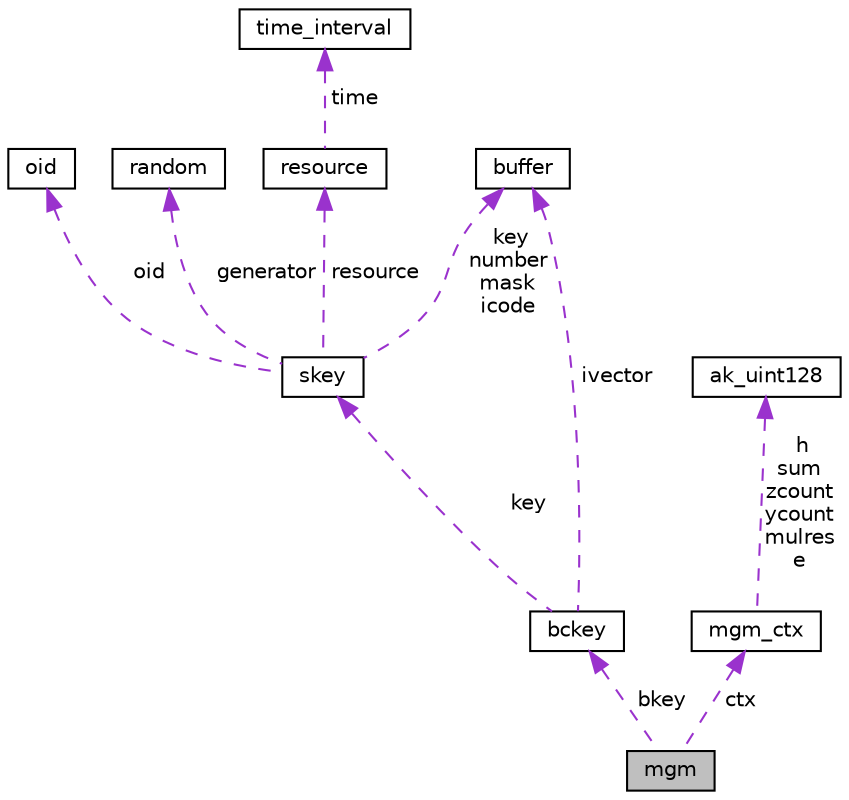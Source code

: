 digraph "mgm"
{
  edge [fontname="Helvetica",fontsize="10",labelfontname="Helvetica",labelfontsize="10"];
  node [fontname="Helvetica",fontsize="10",shape=record];
  Node1 [label="mgm",height=0.2,width=0.4,color="black", fillcolor="grey75", style="filled", fontcolor="black"];
  Node2 -> Node1 [dir="back",color="darkorchid3",fontsize="10",style="dashed",label=" bkey" ,fontname="Helvetica"];
  Node2 [label="bckey",height=0.2,width=0.4,color="black", fillcolor="white", style="filled",URL="$structbckey.html",tooltip="Секретный ключ блочного алгоритма шифрования. "];
  Node3 -> Node2 [dir="back",color="darkorchid3",fontsize="10",style="dashed",label=" key" ,fontname="Helvetica"];
  Node3 [label="skey",height=0.2,width=0.4,color="black", fillcolor="white", style="filled",URL="$structskey.html",tooltip="Структура секретного ключа – базовый набор данных и методов контроля. "];
  Node4 -> Node3 [dir="back",color="darkorchid3",fontsize="10",style="dashed",label=" oid" ,fontname="Helvetica"];
  Node4 [label="oid",height=0.2,width=0.4,color="black", fillcolor="white", style="filled",URL="$structoid.html",tooltip="Класс для хранения идентификаторов объектов (криптографических механизмов) и их данных. "];
  Node5 -> Node3 [dir="back",color="darkorchid3",fontsize="10",style="dashed",label=" generator" ,fontname="Helvetica"];
  Node5 [label="random",height=0.2,width=0.4,color="black", fillcolor="white", style="filled",URL="$structrandom.html",tooltip="Класс, реализующий произвольный генератор псевдо-случайных чисел. "];
  Node6 -> Node3 [dir="back",color="darkorchid3",fontsize="10",style="dashed",label=" resource" ,fontname="Helvetica"];
  Node6 [label="resource",height=0.2,width=0.4,color="black", fillcolor="white", style="filled",URL="$unionresource.html",tooltip="Структура для хранения ресурса ключа. "];
  Node7 -> Node6 [dir="back",color="darkorchid3",fontsize="10",style="dashed",label=" time" ,fontname="Helvetica"];
  Node7 [label="time_interval",height=0.2,width=0.4,color="black", fillcolor="white", style="filled",URL="$structtime__interval.html",tooltip="Структура для хранения интервала времени использования ключа. "];
  Node8 -> Node3 [dir="back",color="darkorchid3",fontsize="10",style="dashed",label=" key\nnumber\nmask\nicode" ,fontname="Helvetica"];
  Node8 [label="buffer",height=0.2,width=0.4,color="black", fillcolor="white", style="filled",URL="$structbuffer.html",tooltip="Класс для хранения двоичных данных "];
  Node8 -> Node2 [dir="back",color="darkorchid3",fontsize="10",style="dashed",label=" ivector" ,fontname="Helvetica"];
  Node9 -> Node1 [dir="back",color="darkorchid3",fontsize="10",style="dashed",label=" ctx" ,fontname="Helvetica"];
  Node9 [label="mgm_ctx",height=0.2,width=0.4,color="black", fillcolor="white", style="filled",URL="$structmgm__ctx.html",tooltip="Структура, содержащая текущее состояние режима шифрования с одновременной выработкой имитовставки ..."];
  Node10 -> Node9 [dir="back",color="darkorchid3",fontsize="10",style="dashed",label=" h\nsum\nzcount\nycount\nmulres\ne" ,fontname="Helvetica"];
  Node10 [label="ak_uint128",height=0.2,width=0.4,color="black", fillcolor="white", style="filled",URL="$unionak__uint128.html",tooltip="Структура для обработки 128-ми битных значений. "];
}
